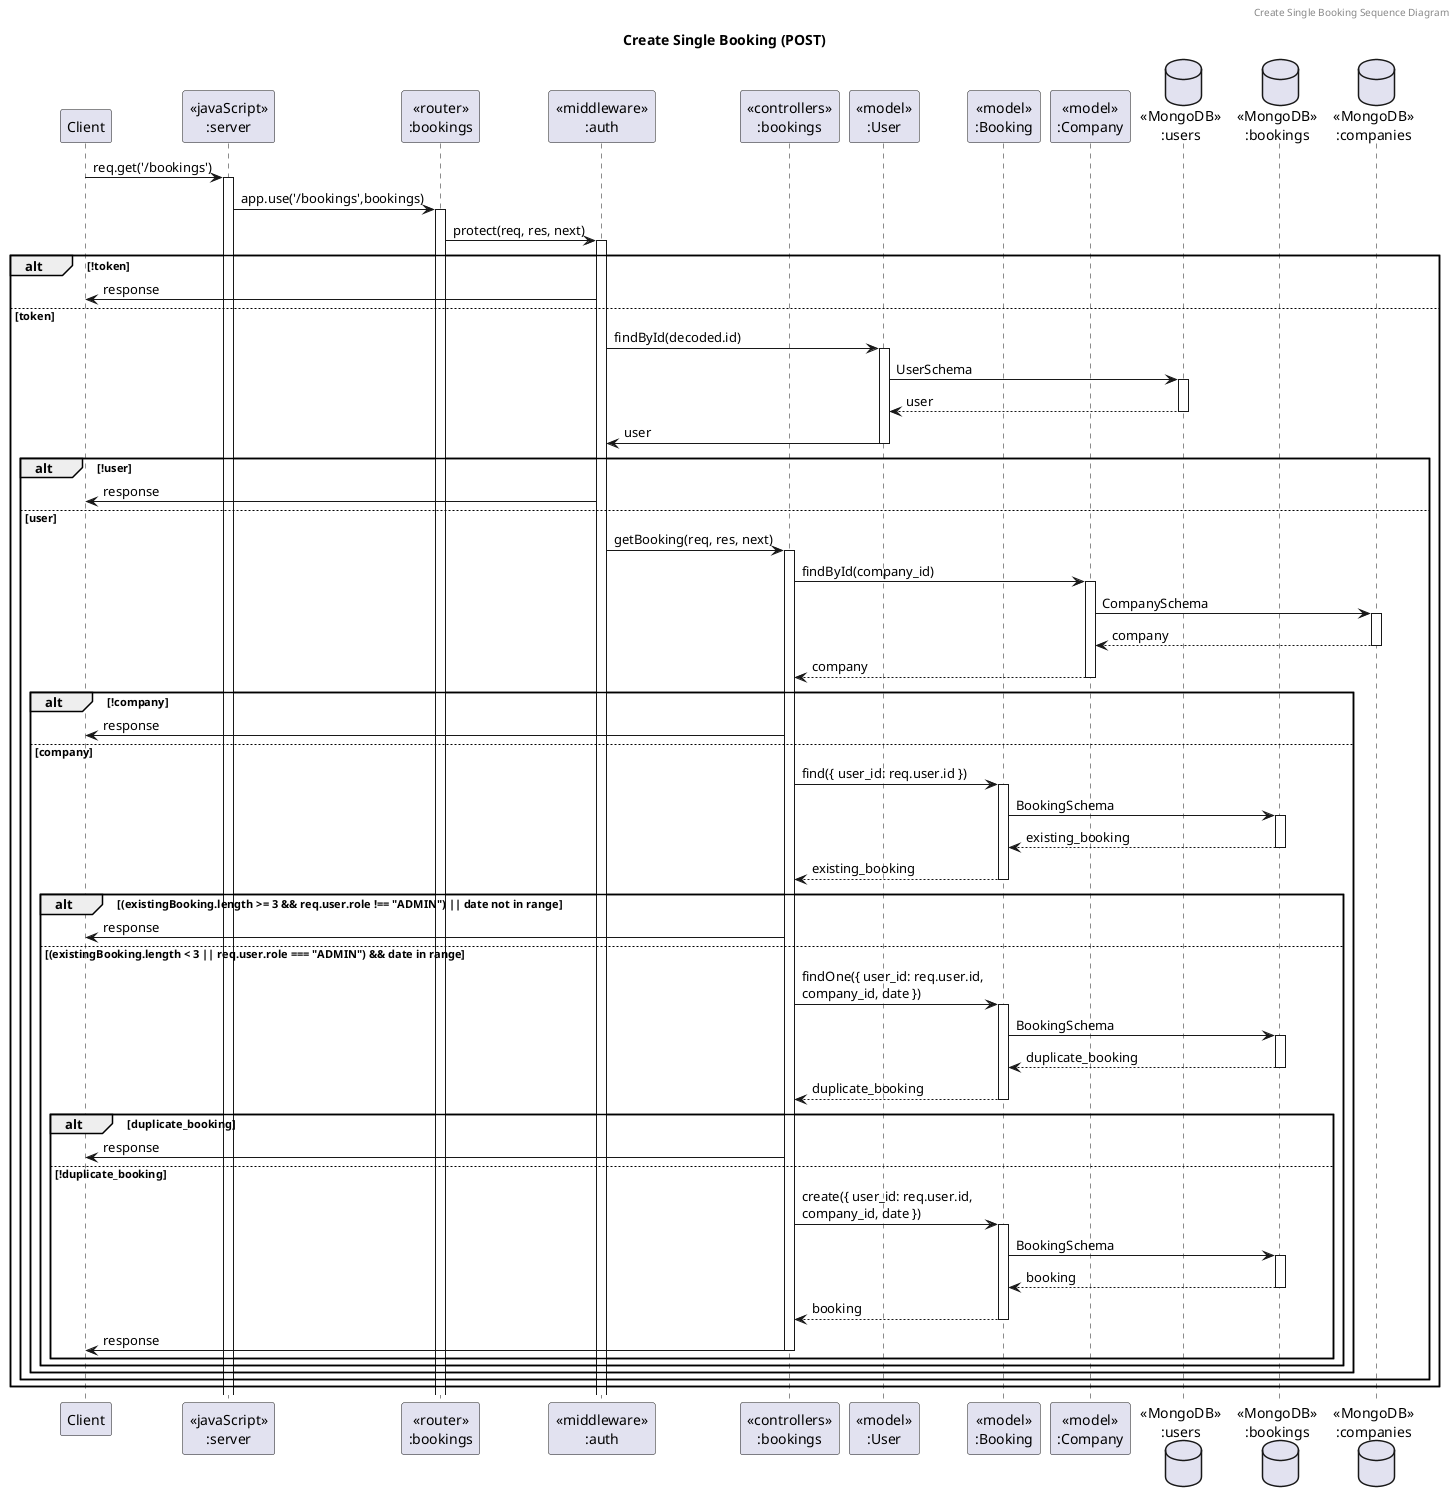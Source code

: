 @startuml Create Single Booking (POST)

header Create Single Booking Sequence Diagram
title "Create Single Booking (POST)"

participant "Client" as client
participant "<<javaScript>>\n:server" as server
participant "<<router>>\n:bookings" as routerBookings
participant "<<middleware>>\n:auth" as authMiddleware
participant "<<controllers>>\n:bookings" as controllersBookings
participant "<<model>>\n:User" as modelUser
participant "<<model>>\n:Booking" as modelBooking
participant "<<model>>\n:Company" as modelCompany
database "<<MongoDB>>\n:users" as UsersDatabase
database "<<MongoDB>>\n:bookings" as BookingsDatabase
database "<<MongoDB>>\n:companies" as CompaniesDatabase

client -> server ++:req.get('/bookings')
server -> routerBookings ++:app.use('/bookings',bookings)
routerBookings -> authMiddleware ++:protect(req, res, next)
alt !token 
    authMiddleware -> client :response
else token
    authMiddleware -> modelUser ++:findById(decoded.id)
    modelUser -> UsersDatabase ++: UserSchema
    UsersDatabase --> modelUser --: user
    modelUser -> authMiddleware --: user
    alt !user
        authMiddleware -> client :response
    else user
        authMiddleware -> controllersBookings ++: getBooking(req, res, next)
        controllersBookings -> modelCompany ++: findById(company_id)
        modelCompany -> CompaniesDatabase ++: CompanySchema
        CompaniesDatabase --> modelCompany --: company
        controllersBookings <-- modelCompany --:company
        alt !company
            controllersBookings -> client :response
        else company
            controllersBookings -> modelBooking ++:find({ user_id: req.user.id })
            modelBooking -> BookingsDatabase ++: BookingSchema
            BookingsDatabase --> modelBooking --: existing_booking
            controllersBookings <-- modelBooking --:existing_booking
            alt (existingBooking.length >= 3 && req.user.role !== "ADMIN") || date not in range
                controllersBookings -> client :response
            else (existingBooking.length < 3 || req.user.role === "ADMIN") && date in range
                controllersBookings -> modelBooking ++:findOne({ user_id: req.user.id, \ncompany_id, date })
                modelBooking -> BookingsDatabase ++: BookingSchema
                BookingsDatabase --> modelBooking --: duplicate_booking
                controllersBookings <-- modelBooking --:duplicate_booking
                alt duplicate_booking
                    controllersBookings -> client :response
                else !duplicate_booking
                    controllersBookings -> modelBooking ++:create({ user_id: req.user.id, \ncompany_id, date })
                    modelBooking -> BookingsDatabase ++: BookingSchema
                    BookingsDatabase --> modelBooking --: booking
                    controllersBookings <-- modelBooking --:booking
                    controllersBookings -> client --:response
                end
            end
        end
    end
end

@enduml
